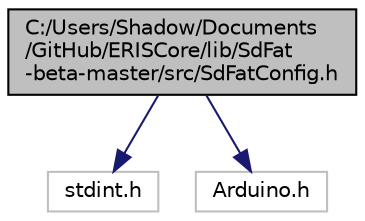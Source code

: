 digraph "C:/Users/Shadow/Documents/GitHub/ERISCore/lib/SdFat-beta-master/src/SdFatConfig.h"
{
 // LATEX_PDF_SIZE
  edge [fontname="Helvetica",fontsize="10",labelfontname="Helvetica",labelfontsize="10"];
  node [fontname="Helvetica",fontsize="10",shape=record];
  Node1 [label="C:/Users/Shadow/Documents\l/GitHub/ERISCore/lib/SdFat\l-beta-master/src/SdFatConfig.h",height=0.2,width=0.4,color="black", fillcolor="grey75", style="filled", fontcolor="black",tooltip="configuration definitions"];
  Node1 -> Node2 [color="midnightblue",fontsize="10",style="solid",fontname="Helvetica"];
  Node2 [label="stdint.h",height=0.2,width=0.4,color="grey75", fillcolor="white", style="filled",tooltip=" "];
  Node1 -> Node3 [color="midnightblue",fontsize="10",style="solid",fontname="Helvetica"];
  Node3 [label="Arduino.h",height=0.2,width=0.4,color="grey75", fillcolor="white", style="filled",tooltip=" "];
}
